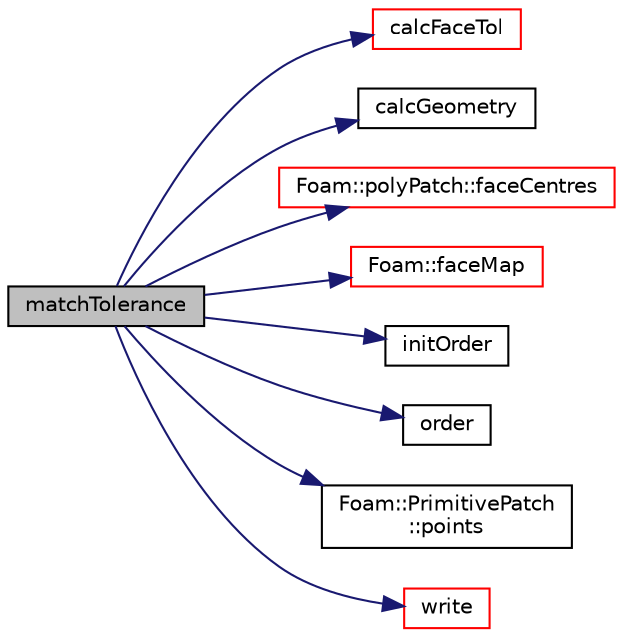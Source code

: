 digraph "matchTolerance"
{
  bgcolor="transparent";
  edge [fontname="Helvetica",fontsize="10",labelfontname="Helvetica",labelfontsize="10"];
  node [fontname="Helvetica",fontsize="10",shape=record];
  rankdir="LR";
  Node1 [label="matchTolerance",height=0.2,width=0.4,color="black", fillcolor="grey75", style="filled", fontcolor="black"];
  Node1 -> Node2 [color="midnightblue",fontsize="10",style="solid",fontname="Helvetica"];
  Node2 [label="calcFaceTol",height=0.2,width=0.4,color="red",URL="$a00426.html#ad3d3e65f39a047092bc000d938b3adf1",tooltip="Calculate typical tolerance per face. Is currently max distance. "];
  Node1 -> Node3 [color="midnightblue",fontsize="10",style="solid",fontname="Helvetica"];
  Node3 [label="calcGeometry",height=0.2,width=0.4,color="black",URL="$a00426.html#a3a90e31db0e575e691c86486f1e5295d",tooltip="Calculate the patch geometry. "];
  Node1 -> Node4 [color="midnightblue",fontsize="10",style="solid",fontname="Helvetica"];
  Node4 [label="Foam::polyPatch::faceCentres",height=0.2,width=0.4,color="red",URL="$a01973.html#a9c8773ec47e74b787335e6a483d2600d",tooltip="Return face centres. "];
  Node1 -> Node5 [color="midnightblue",fontsize="10",style="solid",fontname="Helvetica"];
  Node5 [label="Foam::faceMap",height=0.2,width=0.4,color="red",URL="$a10974.html#aa77215843e964fac259ab06e68d0ee02"];
  Node1 -> Node6 [color="midnightblue",fontsize="10",style="solid",fontname="Helvetica"];
  Node6 [label="initOrder",height=0.2,width=0.4,color="black",URL="$a00426.html#a16ecd2fbfb94d1aae78ca9ebb6e45ae9",tooltip="Initialize ordering for primitivePatch. Does not. "];
  Node1 -> Node7 [color="midnightblue",fontsize="10",style="solid",fontname="Helvetica"];
  Node7 [label="order",height=0.2,width=0.4,color="black",URL="$a00426.html#a3120c4a9cea5b7159829a1280281cf5d",tooltip="Return new ordering for primitivePatch. "];
  Node1 -> Node8 [color="midnightblue",fontsize="10",style="solid",fontname="Helvetica"];
  Node8 [label="Foam::PrimitivePatch\l::points",height=0.2,width=0.4,color="black",URL="$a02011.html#a1f42f31bcf706357682dcf097255b544",tooltip="Return reference to global points. "];
  Node1 -> Node9 [color="midnightblue",fontsize="10",style="solid",fontname="Helvetica"];
  Node9 [label="write",height=0.2,width=0.4,color="red",URL="$a00426.html#a0941061ad5a26be83b4107d05750ace6",tooltip="Write the polyPatch data as a dictionary. "];
}
